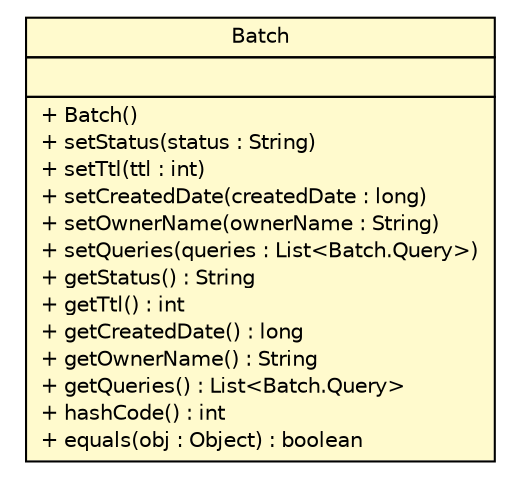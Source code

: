 #!/usr/local/bin/dot
#
# Class diagram 
# Generated by UMLGraph version R5_6 (http://www.umlgraph.org/)
#

digraph G {
	edge [fontname="Helvetica",fontsize=10,labelfontname="Helvetica",labelfontsize=10];
	node [fontname="Helvetica",fontsize=10,shape=plaintext];
	nodesep=0.25;
	ranksep=0.5;
	// com.salesforce.dva.argus.sdk.entity.Batch
	c431 [label=<<table title="com.salesforce.dva.argus.sdk.entity.Batch" border="0" cellborder="1" cellspacing="0" cellpadding="2" port="p" bgcolor="lemonChiffon" href="./Batch.html">
		<tr><td><table border="0" cellspacing="0" cellpadding="1">
<tr><td align="center" balign="center"> Batch </td></tr>
		</table></td></tr>
		<tr><td><table border="0" cellspacing="0" cellpadding="1">
<tr><td align="left" balign="left">  </td></tr>
		</table></td></tr>
		<tr><td><table border="0" cellspacing="0" cellpadding="1">
<tr><td align="left" balign="left"> + Batch() </td></tr>
<tr><td align="left" balign="left"> + setStatus(status : String) </td></tr>
<tr><td align="left" balign="left"> + setTtl(ttl : int) </td></tr>
<tr><td align="left" balign="left"> + setCreatedDate(createdDate : long) </td></tr>
<tr><td align="left" balign="left"> + setOwnerName(ownerName : String) </td></tr>
<tr><td align="left" balign="left"> + setQueries(queries : List&lt;Batch.Query&gt;) </td></tr>
<tr><td align="left" balign="left"> + getStatus() : String </td></tr>
<tr><td align="left" balign="left"> + getTtl() : int </td></tr>
<tr><td align="left" balign="left"> + getCreatedDate() : long </td></tr>
<tr><td align="left" balign="left"> + getOwnerName() : String </td></tr>
<tr><td align="left" balign="left"> + getQueries() : List&lt;Batch.Query&gt; </td></tr>
<tr><td align="left" balign="left"> + hashCode() : int </td></tr>
<tr><td align="left" balign="left"> + equals(obj : Object) : boolean </td></tr>
		</table></td></tr>
		</table>>, URL="./Batch.html", fontname="Helvetica", fontcolor="black", fontsize=10.0];
}

